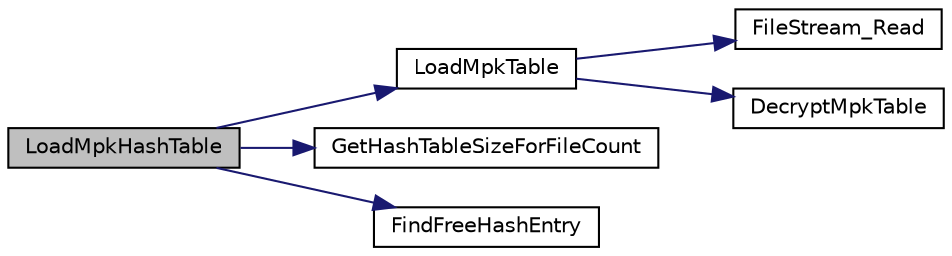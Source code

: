 digraph G
{
  edge [fontname="Helvetica",fontsize="10",labelfontname="Helvetica",labelfontsize="10"];
  node [fontname="Helvetica",fontsize="10",shape=record];
  rankdir="LR";
  Node1 [label="LoadMpkHashTable",height=0.2,width=0.4,color="black", fillcolor="grey75", style="filled" fontcolor="black"];
  Node1 -> Node2 [color="midnightblue",fontsize="10",style="solid",fontname="Helvetica"];
  Node2 [label="LoadMpkTable",height=0.2,width=0.4,color="black", fillcolor="white", style="filled",URL="$_s_base_sub_types_8cpp.html#ac08dc3cafe90437856f4737ba2cc6b98"];
  Node2 -> Node3 [color="midnightblue",fontsize="10",style="solid",fontname="Helvetica"];
  Node3 [label="FileStream_Read",height=0.2,width=0.4,color="black", fillcolor="white", style="filled",URL="$_file_stream_8cpp.html#a593f3b1416f7497c28fa5552cd1b3003"];
  Node2 -> Node4 [color="midnightblue",fontsize="10",style="solid",fontname="Helvetica"];
  Node4 [label="DecryptMpkTable",height=0.2,width=0.4,color="black", fillcolor="white", style="filled",URL="$_s_base_sub_types_8cpp.html#a1fa04b7884d38fcc61b7f1462b882afb"];
  Node1 -> Node5 [color="midnightblue",fontsize="10",style="solid",fontname="Helvetica"];
  Node5 [label="GetHashTableSizeForFileCount",height=0.2,width=0.4,color="black", fillcolor="white", style="filled",URL="$_s_base_common_8cpp.html#aa2f9f710a63a44de2157a48bff7c5a21"];
  Node1 -> Node6 [color="midnightblue",fontsize="10",style="solid",fontname="Helvetica"];
  Node6 [label="FindFreeHashEntry",height=0.2,width=0.4,color="black", fillcolor="white", style="filled",URL="$_s_base_common_8cpp.html#a9eeed4144d8cb5a5f06a0116a1c2133c"];
}
